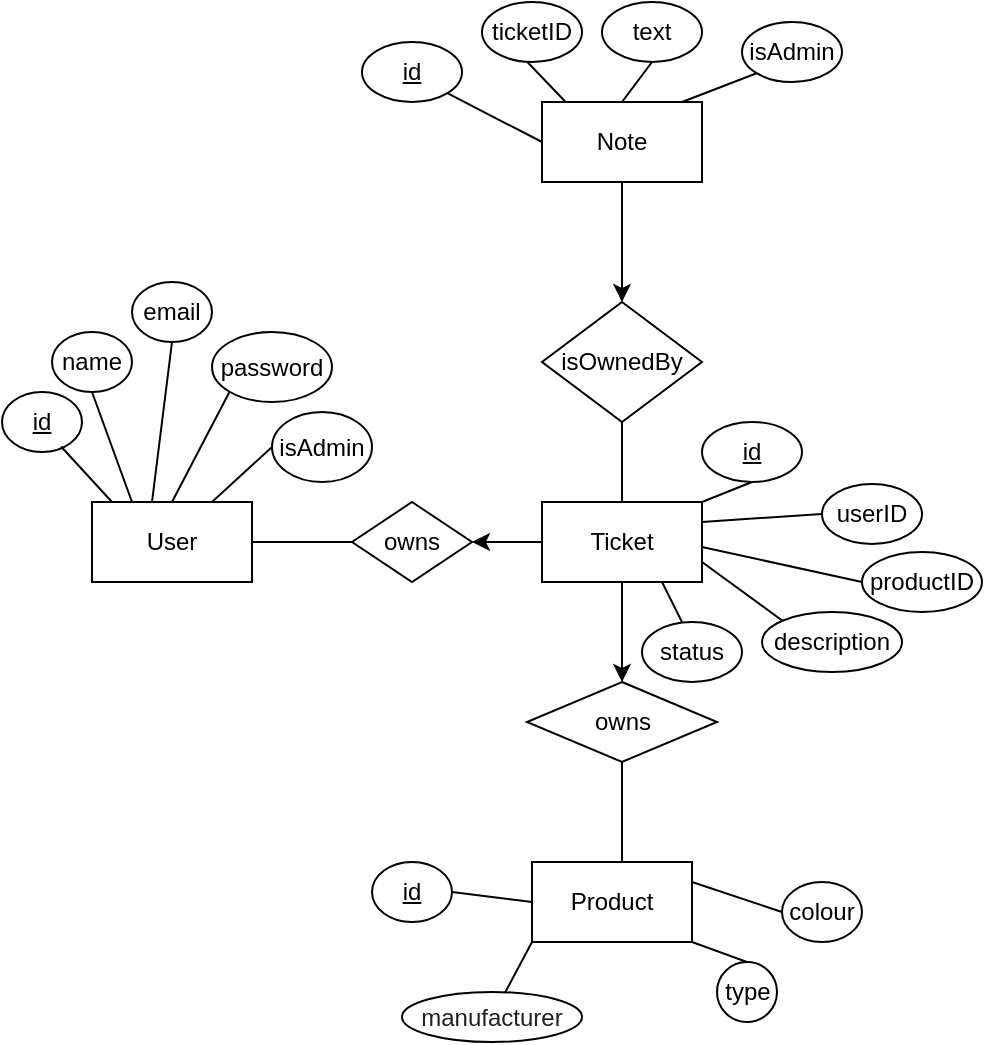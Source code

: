 <mxfile version="20.4.2" type="device"><diagram id="SkgK6Y_WGWD0ZLxDIyuy" name="Page-1"><mxGraphModel dx="788" dy="874" grid="1" gridSize="10" guides="1" tooltips="1" connect="1" arrows="1" fold="1" page="1" pageScale="1" pageWidth="850" pageHeight="1100" math="0" shadow="0"><root><mxCell id="0"/><mxCell id="1" parent="0"/><mxCell id="Ge4ni9VjwniF6CavqVG6-20" style="edgeStyle=orthogonalEdgeStyle;rounded=0;orthogonalLoop=1;jettySize=auto;html=1;entryX=0.5;entryY=0;entryDx=0;entryDy=0;" parent="1" source="Ge4ni9VjwniF6CavqVG6-2" target="Ge4ni9VjwniF6CavqVG6-14" edge="1"><mxGeometry relative="1" as="geometry"/></mxCell><mxCell id="Ge4ni9VjwniF6CavqVG6-2" value="Note" style="rounded=0;whiteSpace=wrap;html=1;" parent="1" vertex="1"><mxGeometry x="350" y="130" width="80" height="40" as="geometry"/></mxCell><mxCell id="Ge4ni9VjwniF6CavqVG6-5" value="Product" style="rounded=0;whiteSpace=wrap;html=1;" parent="1" vertex="1"><mxGeometry x="345" y="510" width="80" height="40" as="geometry"/></mxCell><mxCell id="Ge4ni9VjwniF6CavqVG6-82" style="edgeStyle=orthogonalEdgeStyle;rounded=0;orthogonalLoop=1;jettySize=auto;html=1;exitX=0;exitY=0.5;exitDx=0;exitDy=0;fontSize=12;" parent="1" source="Ge4ni9VjwniF6CavqVG6-6" target="Ge4ni9VjwniF6CavqVG6-25" edge="1"><mxGeometry relative="1" as="geometry"/></mxCell><mxCell id="AF2glBYElZ_rLUqeeGHl-1" style="edgeStyle=orthogonalEdgeStyle;rounded=0;orthogonalLoop=1;jettySize=auto;html=1;exitX=0.5;exitY=1;exitDx=0;exitDy=0;entryX=0.5;entryY=0;entryDx=0;entryDy=0;" parent="1" source="Ge4ni9VjwniF6CavqVG6-6" target="Ge4ni9VjwniF6CavqVG6-34" edge="1"><mxGeometry relative="1" as="geometry"/></mxCell><mxCell id="Ge4ni9VjwniF6CavqVG6-6" value="Ticket" style="rounded=0;whiteSpace=wrap;html=1;" parent="1" vertex="1"><mxGeometry x="350" y="330" width="80" height="40" as="geometry"/></mxCell><mxCell id="Ge4ni9VjwniF6CavqVG6-7" value="User" style="rounded=0;whiteSpace=wrap;html=1;" parent="1" vertex="1"><mxGeometry x="125" y="330" width="80" height="40" as="geometry"/></mxCell><mxCell id="Ge4ni9VjwniF6CavqVG6-14" value="isOwnedBy" style="rhombus;whiteSpace=wrap;html=1;" parent="1" vertex="1"><mxGeometry x="350" y="230" width="80" height="60" as="geometry"/></mxCell><mxCell id="Ge4ni9VjwniF6CavqVG6-25" value="owns" style="rhombus;whiteSpace=wrap;html=1;" parent="1" vertex="1"><mxGeometry x="255" y="330" width="60" height="40" as="geometry"/></mxCell><mxCell id="Ge4ni9VjwniF6CavqVG6-26" value="" style="endArrow=none;html=1;rounded=0;exitX=1;exitY=0.5;exitDx=0;exitDy=0;entryX=0;entryY=0.5;entryDx=0;entryDy=0;" parent="1" source="Ge4ni9VjwniF6CavqVG6-7" target="Ge4ni9VjwniF6CavqVG6-25" edge="1"><mxGeometry width="50" height="50" relative="1" as="geometry"><mxPoint x="249" y="370" as="sourcePoint"/><mxPoint x="249" y="290" as="targetPoint"/></mxGeometry></mxCell><mxCell id="Ge4ni9VjwniF6CavqVG6-33" value="" style="endArrow=none;html=1;rounded=0;exitX=0.5;exitY=0;exitDx=0;exitDy=0;" parent="1" source="Ge4ni9VjwniF6CavqVG6-6" target="Ge4ni9VjwniF6CavqVG6-14" edge="1"><mxGeometry width="50" height="50" relative="1" as="geometry"><mxPoint x="440" y="320" as="sourcePoint"/><mxPoint x="490" y="270" as="targetPoint"/></mxGeometry></mxCell><mxCell id="Ge4ni9VjwniF6CavqVG6-34" value="owns" style="rhombus;whiteSpace=wrap;html=1;" parent="1" vertex="1"><mxGeometry x="342.5" y="420" width="95" height="40" as="geometry"/></mxCell><mxCell id="Ge4ni9VjwniF6CavqVG6-38" value="&lt;u&gt;id&lt;/u&gt;" style="ellipse;whiteSpace=wrap;html=1;" parent="1" vertex="1"><mxGeometry x="260" y="100" width="50" height="30" as="geometry"/></mxCell><mxCell id="Ge4ni9VjwniF6CavqVG6-39" value="ticketID" style="ellipse;whiteSpace=wrap;html=1;" parent="1" vertex="1"><mxGeometry x="320" y="80" width="50" height="30" as="geometry"/></mxCell><mxCell id="Ge4ni9VjwniF6CavqVG6-40" value="text" style="ellipse;whiteSpace=wrap;html=1;" parent="1" vertex="1"><mxGeometry x="380" y="80" width="50" height="30" as="geometry"/></mxCell><mxCell id="Ge4ni9VjwniF6CavqVG6-41" value="isAdmin" style="ellipse;whiteSpace=wrap;html=1;" parent="1" vertex="1"><mxGeometry x="450" y="90" width="50" height="30" as="geometry"/></mxCell><mxCell id="Ge4ni9VjwniF6CavqVG6-42" value="" style="endArrow=none;html=1;rounded=0;entryX=0;entryY=0.5;entryDx=0;entryDy=0;exitX=1;exitY=1;exitDx=0;exitDy=0;" parent="1" source="Ge4ni9VjwniF6CavqVG6-38" target="Ge4ni9VjwniF6CavqVG6-2" edge="1"><mxGeometry width="50" height="50" relative="1" as="geometry"><mxPoint x="290" y="180" as="sourcePoint"/><mxPoint x="340" y="130" as="targetPoint"/></mxGeometry></mxCell><mxCell id="Ge4ni9VjwniF6CavqVG6-43" value="" style="endArrow=none;html=1;rounded=0;entryX=0.145;entryY=-0.006;entryDx=0;entryDy=0;exitX=1;exitY=1;exitDx=0;exitDy=0;entryPerimeter=0;" parent="1" target="Ge4ni9VjwniF6CavqVG6-2" edge="1"><mxGeometry width="50" height="50" relative="1" as="geometry"><mxPoint x="342.678" y="109.997" as="sourcePoint"/><mxPoint x="390" y="134.39" as="targetPoint"/></mxGeometry></mxCell><mxCell id="Ge4ni9VjwniF6CavqVG6-44" value="" style="endArrow=none;html=1;rounded=0;exitX=0.5;exitY=1;exitDx=0;exitDy=0;" parent="1" source="Ge4ni9VjwniF6CavqVG6-40" edge="1"><mxGeometry width="50" height="50" relative="1" as="geometry"><mxPoint x="322.678" y="145.607" as="sourcePoint"/><mxPoint x="390" y="130" as="targetPoint"/></mxGeometry></mxCell><mxCell id="Ge4ni9VjwniF6CavqVG6-45" value="" style="endArrow=none;html=1;rounded=0;entryX=0;entryY=1;entryDx=0;entryDy=0;" parent="1" target="Ge4ni9VjwniF6CavqVG6-41" edge="1"><mxGeometry width="50" height="50" relative="1" as="geometry"><mxPoint x="420" y="130" as="sourcePoint"/><mxPoint x="380" y="180" as="targetPoint"/></mxGeometry></mxCell><mxCell id="Ge4ni9VjwniF6CavqVG6-46" value="&lt;u&gt;id&lt;/u&gt;" style="ellipse;whiteSpace=wrap;html=1;" parent="1" vertex="1"><mxGeometry x="430" y="290" width="50" height="30" as="geometry"/></mxCell><mxCell id="Ge4ni9VjwniF6CavqVG6-47" value="userID" style="ellipse;whiteSpace=wrap;html=1;" parent="1" vertex="1"><mxGeometry x="490" y="321" width="50" height="30" as="geometry"/></mxCell><mxCell id="Ge4ni9VjwniF6CavqVG6-48" value="productID" style="ellipse;whiteSpace=wrap;html=1;" parent="1" vertex="1"><mxGeometry x="510" y="355" width="60" height="30" as="geometry"/></mxCell><mxCell id="Ge4ni9VjwniF6CavqVG6-49" value="description" style="ellipse;whiteSpace=wrap;html=1;" parent="1" vertex="1"><mxGeometry x="460" y="385" width="70" height="30" as="geometry"/></mxCell><mxCell id="Ge4ni9VjwniF6CavqVG6-51" value="status" style="ellipse;whiteSpace=wrap;html=1;" parent="1" vertex="1"><mxGeometry x="400" y="390" width="50" height="30" as="geometry"/></mxCell><mxCell id="Ge4ni9VjwniF6CavqVG6-55" value="" style="endArrow=none;html=1;rounded=0;entryX=0.5;entryY=1;entryDx=0;entryDy=0;exitX=1;exitY=0;exitDx=0;exitDy=0;" parent="1" source="Ge4ni9VjwniF6CavqVG6-6" target="Ge4ni9VjwniF6CavqVG6-46" edge="1"><mxGeometry width="50" height="50" relative="1" as="geometry"><mxPoint x="312.678" y="135.607" as="sourcePoint"/><mxPoint x="360" y="160" as="targetPoint"/></mxGeometry></mxCell><mxCell id="Ge4ni9VjwniF6CavqVG6-56" value="" style="endArrow=none;html=1;rounded=0;entryX=0;entryY=0.5;entryDx=0;entryDy=0;exitX=1;exitY=0.25;exitDx=0;exitDy=0;" parent="1" source="Ge4ni9VjwniF6CavqVG6-6" target="Ge4ni9VjwniF6CavqVG6-47" edge="1"><mxGeometry width="50" height="50" relative="1" as="geometry"><mxPoint x="440" y="340" as="sourcePoint"/><mxPoint x="465" y="330" as="targetPoint"/></mxGeometry></mxCell><mxCell id="Ge4ni9VjwniF6CavqVG6-57" value="" style="endArrow=none;html=1;rounded=0;entryX=0;entryY=0.5;entryDx=0;entryDy=0;exitX=1;exitY=0.25;exitDx=0;exitDy=0;" parent="1" target="Ge4ni9VjwniF6CavqVG6-48" edge="1"><mxGeometry width="50" height="50" relative="1" as="geometry"><mxPoint x="430" y="352.5" as="sourcePoint"/><mxPoint x="490.0" y="347.5" as="targetPoint"/></mxGeometry></mxCell><mxCell id="Ge4ni9VjwniF6CavqVG6-58" value="" style="endArrow=none;html=1;rounded=0;entryX=0;entryY=0;entryDx=0;entryDy=0;exitX=1;exitY=0.75;exitDx=0;exitDy=0;" parent="1" source="Ge4ni9VjwniF6CavqVG6-6" target="Ge4ni9VjwniF6CavqVG6-49" edge="1"><mxGeometry width="50" height="50" relative="1" as="geometry"><mxPoint x="450" y="360" as="sourcePoint"/><mxPoint x="510.0" y="355" as="targetPoint"/></mxGeometry></mxCell><mxCell id="Ge4ni9VjwniF6CavqVG6-59" value="" style="endArrow=none;html=1;rounded=0;entryX=0.4;entryY=0;entryDx=0;entryDy=0;exitX=0.75;exitY=1;exitDx=0;exitDy=0;entryPerimeter=0;" parent="1" source="Ge4ni9VjwniF6CavqVG6-6" target="Ge4ni9VjwniF6CavqVG6-51" edge="1"><mxGeometry width="50" height="50" relative="1" as="geometry"><mxPoint x="460" y="370" as="sourcePoint"/><mxPoint x="520.0" y="365" as="targetPoint"/></mxGeometry></mxCell><mxCell id="Ge4ni9VjwniF6CavqVG6-60" value="&lt;u&gt;id&lt;/u&gt;" style="ellipse;whiteSpace=wrap;html=1;" parent="1" vertex="1"><mxGeometry x="80" y="275" width="40" height="30" as="geometry"/></mxCell><mxCell id="Ge4ni9VjwniF6CavqVG6-61" value="name" style="ellipse;whiteSpace=wrap;html=1;" parent="1" vertex="1"><mxGeometry x="105" y="245" width="40" height="30" as="geometry"/></mxCell><mxCell id="Ge4ni9VjwniF6CavqVG6-62" value="email" style="ellipse;whiteSpace=wrap;html=1;" parent="1" vertex="1"><mxGeometry x="145" y="220" width="40" height="30" as="geometry"/></mxCell><mxCell id="Ge4ni9VjwniF6CavqVG6-63" value="password" style="ellipse;whiteSpace=wrap;html=1;" parent="1" vertex="1"><mxGeometry x="185" y="245" width="60" height="35" as="geometry"/></mxCell><mxCell id="Ge4ni9VjwniF6CavqVG6-64" value="isAdmin" style="ellipse;whiteSpace=wrap;html=1;" parent="1" vertex="1"><mxGeometry x="215" y="285" width="50" height="35" as="geometry"/></mxCell><mxCell id="Ge4ni9VjwniF6CavqVG6-65" value="" style="endArrow=none;html=1;rounded=0;entryX=0.738;entryY=0.908;entryDx=0;entryDy=0;exitX=0.125;exitY=0;exitDx=0;exitDy=0;exitPerimeter=0;entryPerimeter=0;" parent="1" source="Ge4ni9VjwniF6CavqVG6-7" target="Ge4ni9VjwniF6CavqVG6-60" edge="1"><mxGeometry width="50" height="50" relative="1" as="geometry"><mxPoint x="115" y="340" as="sourcePoint"/><mxPoint x="109.142" y="305.607" as="targetPoint"/></mxGeometry></mxCell><mxCell id="Ge4ni9VjwniF6CavqVG6-66" value="" style="endArrow=none;html=1;rounded=0;exitX=0.25;exitY=0;exitDx=0;exitDy=0;entryX=0.5;entryY=1;entryDx=0;entryDy=0;" parent="1" source="Ge4ni9VjwniF6CavqVG6-7" target="Ge4ni9VjwniF6CavqVG6-61" edge="1"><mxGeometry width="50" height="50" relative="1" as="geometry"><mxPoint x="145" y="340" as="sourcePoint"/><mxPoint x="135" y="280" as="targetPoint"/></mxGeometry></mxCell><mxCell id="Ge4ni9VjwniF6CavqVG6-67" value="" style="endArrow=none;html=1;rounded=0;entryX=0.5;entryY=1;entryDx=0;entryDy=0;" parent="1" target="Ge4ni9VjwniF6CavqVG6-62" edge="1"><mxGeometry width="50" height="50" relative="1" as="geometry"><mxPoint x="155" y="330" as="sourcePoint"/><mxPoint x="135" y="285" as="targetPoint"/></mxGeometry></mxCell><mxCell id="Ge4ni9VjwniF6CavqVG6-68" value="" style="endArrow=none;html=1;rounded=0;exitX=0.5;exitY=0;exitDx=0;exitDy=0;entryX=0;entryY=1;entryDx=0;entryDy=0;" parent="1" source="Ge4ni9VjwniF6CavqVG6-7" target="Ge4ni9VjwniF6CavqVG6-63" edge="1"><mxGeometry width="50" height="50" relative="1" as="geometry"><mxPoint x="166.6" y="338.92" as="sourcePoint"/><mxPoint x="175" y="260" as="targetPoint"/></mxGeometry></mxCell><mxCell id="Ge4ni9VjwniF6CavqVG6-69" value="" style="endArrow=none;html=1;rounded=0;entryX=0;entryY=0.5;entryDx=0;entryDy=0;" parent="1" target="Ge4ni9VjwniF6CavqVG6-64" edge="1"><mxGeometry width="50" height="50" relative="1" as="geometry"><mxPoint x="185" y="330" as="sourcePoint"/><mxPoint x="203.787" y="284.874" as="targetPoint"/></mxGeometry></mxCell><mxCell id="Ge4ni9VjwniF6CavqVG6-70" value="&lt;u&gt;id&lt;/u&gt;" style="ellipse;whiteSpace=wrap;html=1;" parent="1" vertex="1"><mxGeometry x="265" y="510" width="40" height="30" as="geometry"/></mxCell><mxCell id="Ge4ni9VjwniF6CavqVG6-71" value="&lt;span style=&quot;color: rgb(32, 33, 36); font-family: arial, sans-serif; text-align: start; background-color: rgb(255, 255, 255);&quot;&gt;&lt;font style=&quot;font-size: 12px;&quot;&gt;manufacturer&lt;/font&gt;&lt;/span&gt;" style="ellipse;whiteSpace=wrap;html=1;" parent="1" vertex="1"><mxGeometry x="280" y="575" width="90" height="25" as="geometry"/></mxCell><mxCell id="Ge4ni9VjwniF6CavqVG6-73" value="type" style="ellipse;whiteSpace=wrap;html=1;" parent="1" vertex="1"><mxGeometry x="437.5" y="560" width="30" height="30" as="geometry"/></mxCell><mxCell id="Ge4ni9VjwniF6CavqVG6-74" value="colour" style="ellipse;whiteSpace=wrap;html=1;" parent="1" vertex="1"><mxGeometry x="470" y="520" width="40" height="30" as="geometry"/></mxCell><mxCell id="Ge4ni9VjwniF6CavqVG6-76" value="" style="endArrow=none;html=1;rounded=0;exitX=1;exitY=0.5;exitDx=0;exitDy=0;entryX=0;entryY=0.5;entryDx=0;entryDy=0;" parent="1" source="Ge4ni9VjwniF6CavqVG6-70" target="Ge4ni9VjwniF6CavqVG6-5" edge="1"><mxGeometry width="50" height="50" relative="1" as="geometry"><mxPoint x="325" y="570" as="sourcePoint"/><mxPoint x="375" y="520" as="targetPoint"/></mxGeometry></mxCell><mxCell id="Ge4ni9VjwniF6CavqVG6-77" value="" style="endArrow=none;html=1;rounded=0;entryX=0;entryY=1;entryDx=0;entryDy=0;" parent="1" source="Ge4ni9VjwniF6CavqVG6-71" target="Ge4ni9VjwniF6CavqVG6-5" edge="1"><mxGeometry width="50" height="50" relative="1" as="geometry"><mxPoint x="359.142" y="545.607" as="sourcePoint"/><mxPoint x="365" y="560" as="targetPoint"/></mxGeometry></mxCell><mxCell id="Ge4ni9VjwniF6CavqVG6-78" value="" style="endArrow=none;html=1;rounded=0;exitX=0.5;exitY=0;exitDx=0;exitDy=0;entryX=1;entryY=1;entryDx=0;entryDy=0;" parent="1" source="Ge4ni9VjwniF6CavqVG6-73" target="Ge4ni9VjwniF6CavqVG6-5" edge="1"><mxGeometry width="50" height="50" relative="1" as="geometry"><mxPoint x="380" y="570" as="sourcePoint"/><mxPoint x="380" y="550" as="targetPoint"/></mxGeometry></mxCell><mxCell id="Ge4ni9VjwniF6CavqVG6-79" value="" style="endArrow=none;html=1;rounded=0;entryX=1;entryY=0.25;entryDx=0;entryDy=0;exitX=0;exitY=0.5;exitDx=0;exitDy=0;" parent="1" source="Ge4ni9VjwniF6CavqVG6-74" target="Ge4ni9VjwniF6CavqVG6-5" edge="1"><mxGeometry width="50" height="50" relative="1" as="geometry"><mxPoint x="420" y="510" as="sourcePoint"/><mxPoint x="405" y="560" as="targetPoint"/></mxGeometry></mxCell><mxCell id="AF2glBYElZ_rLUqeeGHl-2" value="" style="endArrow=none;html=1;rounded=0;entryX=0.5;entryY=1;entryDx=0;entryDy=0;" parent="1" target="Ge4ni9VjwniF6CavqVG6-34" edge="1"><mxGeometry width="50" height="50" relative="1" as="geometry"><mxPoint x="390" y="510" as="sourcePoint"/><mxPoint x="410" y="460" as="targetPoint"/></mxGeometry></mxCell></root></mxGraphModel></diagram></mxfile>
